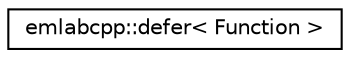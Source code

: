digraph "Graphical Class Hierarchy"
{
 // LATEX_PDF_SIZE
  edge [fontname="Helvetica",fontsize="10",labelfontname="Helvetica",labelfontsize="10"];
  node [fontname="Helvetica",fontsize="10",shape=record];
  rankdir="LR";
  Node0 [label="emlabcpp::defer\< Function \>",height=0.2,width=0.4,color="black", fillcolor="white", style="filled",URL="$classemlabcpp_1_1defer.html",tooltip=" "];
}
